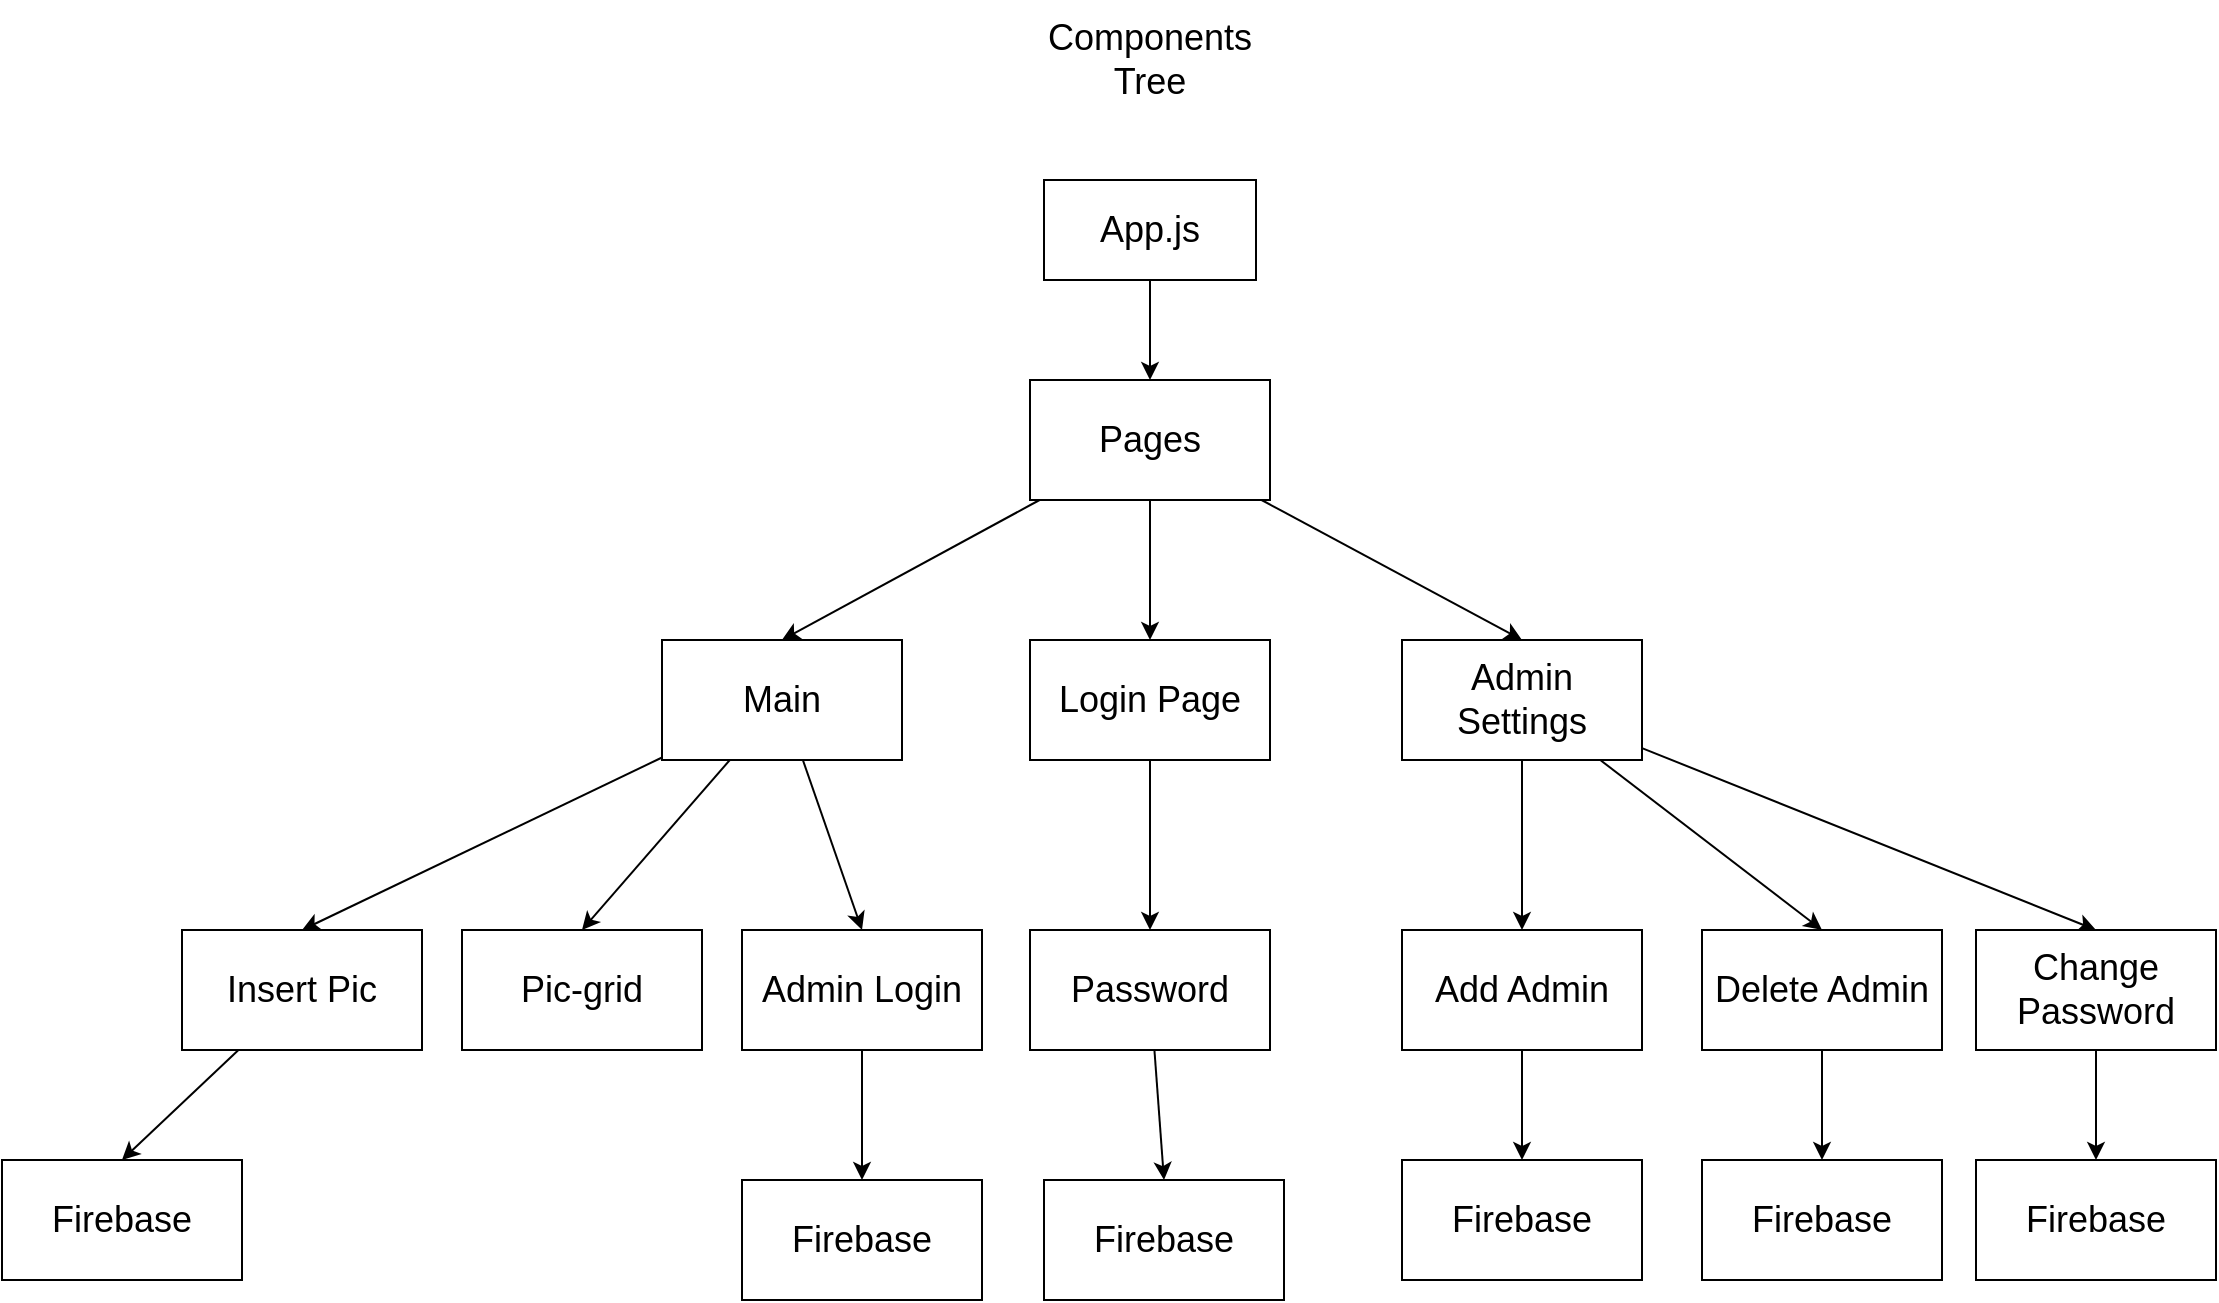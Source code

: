 <mxfile>
    <diagram id="Vdu0yyOcdaPaB-t-mERf" name="Seite-1">
        <mxGraphModel dx="2050" dy="753" grid="1" gridSize="10" guides="1" tooltips="1" connect="1" arrows="1" fold="1" page="1" pageScale="1" pageWidth="827" pageHeight="1169" math="0" shadow="0">
            <root>
                <mxCell id="0"/>
                <mxCell id="1" parent="0"/>
                <mxCell id="2" value="&lt;font style=&quot;font-size: 18px&quot;&gt;Components Tree&lt;/font&gt;" style="text;html=1;strokeColor=none;fillColor=none;align=center;verticalAlign=middle;whiteSpace=wrap;rounded=0;" vertex="1" parent="1">
                    <mxGeometry x="354" y="60" width="120" height="60" as="geometry"/>
                </mxCell>
                <mxCell id="5" style="edgeStyle=none;html=1;fontSize=18;" edge="1" parent="1" source="3" target="4">
                    <mxGeometry relative="1" as="geometry"/>
                </mxCell>
                <mxCell id="3" value="App.js" style="rounded=0;whiteSpace=wrap;html=1;fontSize=18;" vertex="1" parent="1">
                    <mxGeometry x="361" y="150" width="106" height="50" as="geometry"/>
                </mxCell>
                <mxCell id="9" style="edgeStyle=none;html=1;entryX=0.5;entryY=0;entryDx=0;entryDy=0;fontSize=18;" edge="1" parent="1" source="4" target="6">
                    <mxGeometry relative="1" as="geometry"/>
                </mxCell>
                <mxCell id="10" style="edgeStyle=none;html=1;entryX=0.5;entryY=0;entryDx=0;entryDy=0;fontSize=18;" edge="1" parent="1" source="4" target="8">
                    <mxGeometry relative="1" as="geometry"/>
                </mxCell>
                <mxCell id="11" style="edgeStyle=none;html=1;entryX=0.5;entryY=0;entryDx=0;entryDy=0;fontSize=18;" edge="1" parent="1" source="4" target="7">
                    <mxGeometry relative="1" as="geometry"/>
                </mxCell>
                <mxCell id="4" value="Pages" style="rounded=0;whiteSpace=wrap;html=1;fontSize=18;" vertex="1" parent="1">
                    <mxGeometry x="354" y="250" width="120" height="60" as="geometry"/>
                </mxCell>
                <mxCell id="17" style="edgeStyle=none;html=1;entryX=0.5;entryY=0;entryDx=0;entryDy=0;fontSize=18;" edge="1" parent="1" source="6" target="20">
                    <mxGeometry relative="1" as="geometry">
                        <mxPoint x="414" y="525" as="targetPoint"/>
                    </mxGeometry>
                </mxCell>
                <mxCell id="6" value="Login Page" style="rounded=0;whiteSpace=wrap;html=1;fontSize=18;" vertex="1" parent="1">
                    <mxGeometry x="354" y="380" width="120" height="60" as="geometry"/>
                </mxCell>
                <mxCell id="13" style="edgeStyle=none;html=1;entryX=0.5;entryY=0;entryDx=0;entryDy=0;fontSize=18;" edge="1" parent="1" source="7" target="12">
                    <mxGeometry relative="1" as="geometry"/>
                </mxCell>
                <mxCell id="15" style="edgeStyle=none;html=1;entryX=0.5;entryY=0;entryDx=0;entryDy=0;fontSize=18;" edge="1" parent="1" source="7" target="14">
                    <mxGeometry relative="1" as="geometry"/>
                </mxCell>
                <mxCell id="22" style="edgeStyle=none;html=1;entryX=0.5;entryY=0;entryDx=0;entryDy=0;fontSize=18;" edge="1" parent="1" source="7" target="21">
                    <mxGeometry relative="1" as="geometry"/>
                </mxCell>
                <mxCell id="7" value="Main" style="rounded=0;whiteSpace=wrap;html=1;fontSize=18;" vertex="1" parent="1">
                    <mxGeometry x="170" y="380" width="120" height="60" as="geometry"/>
                </mxCell>
                <mxCell id="26" style="edgeStyle=none;html=1;fontSize=18;entryX=0.5;entryY=0;entryDx=0;entryDy=0;" edge="1" parent="1" source="8" target="27">
                    <mxGeometry relative="1" as="geometry">
                        <mxPoint x="600" y="510" as="targetPoint"/>
                    </mxGeometry>
                </mxCell>
                <mxCell id="29" style="edgeStyle=none;html=1;entryX=0.5;entryY=0;entryDx=0;entryDy=0;fontSize=18;" edge="1" parent="1" source="8" target="28">
                    <mxGeometry relative="1" as="geometry"/>
                </mxCell>
                <mxCell id="30" style="edgeStyle=none;html=1;fontSize=18;entryX=0.5;entryY=0;entryDx=0;entryDy=0;" edge="1" parent="1" source="8" target="31">
                    <mxGeometry relative="1" as="geometry">
                        <mxPoint x="870" y="520" as="targetPoint"/>
                    </mxGeometry>
                </mxCell>
                <mxCell id="8" value="Admin Settings" style="rounded=0;whiteSpace=wrap;html=1;fontSize=18;" vertex="1" parent="1">
                    <mxGeometry x="540" y="380" width="120" height="60" as="geometry"/>
                </mxCell>
                <mxCell id="18" style="edgeStyle=none;html=1;fontSize=18;entryX=0.5;entryY=0;entryDx=0;entryDy=0;" edge="1" parent="1" source="12" target="19">
                    <mxGeometry relative="1" as="geometry">
                        <mxPoint x="-70" y="670" as="targetPoint"/>
                    </mxGeometry>
                </mxCell>
                <mxCell id="12" value="Insert Pic" style="rounded=0;whiteSpace=wrap;html=1;fontSize=18;" vertex="1" parent="1">
                    <mxGeometry x="-70" y="525" width="120" height="60" as="geometry"/>
                </mxCell>
                <mxCell id="14" value="Pic-grid" style="rounded=0;whiteSpace=wrap;html=1;fontSize=18;" vertex="1" parent="1">
                    <mxGeometry x="70" y="525" width="120" height="60" as="geometry"/>
                </mxCell>
                <mxCell id="19" value="Firebase" style="rounded=0;whiteSpace=wrap;html=1;fontSize=18;" vertex="1" parent="1">
                    <mxGeometry x="-160" y="640" width="120" height="60" as="geometry"/>
                </mxCell>
                <mxCell id="38" style="edgeStyle=none;html=1;fontSize=18;entryX=0.5;entryY=0;entryDx=0;entryDy=0;" edge="1" parent="1" source="20" target="39">
                    <mxGeometry relative="1" as="geometry">
                        <mxPoint x="420" y="650" as="targetPoint"/>
                    </mxGeometry>
                </mxCell>
                <mxCell id="20" value="Password" style="rounded=0;whiteSpace=wrap;html=1;fontSize=18;" vertex="1" parent="1">
                    <mxGeometry x="354" y="525" width="120" height="60" as="geometry"/>
                </mxCell>
                <mxCell id="24" style="edgeStyle=none;html=1;fontSize=18;entryX=0.5;entryY=0;entryDx=0;entryDy=0;" edge="1" parent="1" source="21" target="25">
                    <mxGeometry relative="1" as="geometry">
                        <mxPoint x="260" y="690" as="targetPoint"/>
                    </mxGeometry>
                </mxCell>
                <mxCell id="21" value="Admin Login" style="rounded=0;whiteSpace=wrap;html=1;fontSize=18;" vertex="1" parent="1">
                    <mxGeometry x="210" y="525" width="120" height="60" as="geometry"/>
                </mxCell>
                <mxCell id="25" value="Firebase" style="rounded=0;whiteSpace=wrap;html=1;fontSize=18;" vertex="1" parent="1">
                    <mxGeometry x="210" y="650" width="120" height="60" as="geometry"/>
                </mxCell>
                <mxCell id="33" style="edgeStyle=none;html=1;entryX=0.5;entryY=0;entryDx=0;entryDy=0;fontSize=18;" edge="1" parent="1" source="27" target="32">
                    <mxGeometry relative="1" as="geometry"/>
                </mxCell>
                <mxCell id="27" value="Add Admin" style="rounded=0;whiteSpace=wrap;html=1;fontSize=18;" vertex="1" parent="1">
                    <mxGeometry x="540" y="525" width="120" height="60" as="geometry"/>
                </mxCell>
                <mxCell id="35" style="edgeStyle=none;html=1;entryX=0.5;entryY=0;entryDx=0;entryDy=0;fontSize=18;" edge="1" parent="1" source="28" target="34">
                    <mxGeometry relative="1" as="geometry"/>
                </mxCell>
                <mxCell id="28" value="Delete Admin" style="rounded=0;whiteSpace=wrap;html=1;fontSize=18;" vertex="1" parent="1">
                    <mxGeometry x="690" y="525" width="120" height="60" as="geometry"/>
                </mxCell>
                <mxCell id="36" style="edgeStyle=none;html=1;fontSize=18;" edge="1" parent="1" source="31">
                    <mxGeometry relative="1" as="geometry">
                        <mxPoint x="887" y="640" as="targetPoint"/>
                    </mxGeometry>
                </mxCell>
                <mxCell id="31" value="Change Password" style="rounded=0;whiteSpace=wrap;html=1;fontSize=18;" vertex="1" parent="1">
                    <mxGeometry x="827" y="525" width="120" height="60" as="geometry"/>
                </mxCell>
                <mxCell id="32" value="Firebase" style="rounded=0;whiteSpace=wrap;html=1;fontSize=18;" vertex="1" parent="1">
                    <mxGeometry x="540" y="640" width="120" height="60" as="geometry"/>
                </mxCell>
                <mxCell id="34" value="Firebase" style="rounded=0;whiteSpace=wrap;html=1;fontSize=18;" vertex="1" parent="1">
                    <mxGeometry x="690" y="640" width="120" height="60" as="geometry"/>
                </mxCell>
                <mxCell id="37" value="Firebase" style="rounded=0;whiteSpace=wrap;html=1;fontSize=18;" vertex="1" parent="1">
                    <mxGeometry x="827" y="640" width="120" height="60" as="geometry"/>
                </mxCell>
                <mxCell id="39" value="Firebase" style="rounded=0;whiteSpace=wrap;html=1;fontSize=18;" vertex="1" parent="1">
                    <mxGeometry x="361" y="650" width="120" height="60" as="geometry"/>
                </mxCell>
            </root>
        </mxGraphModel>
    </diagram>
</mxfile>